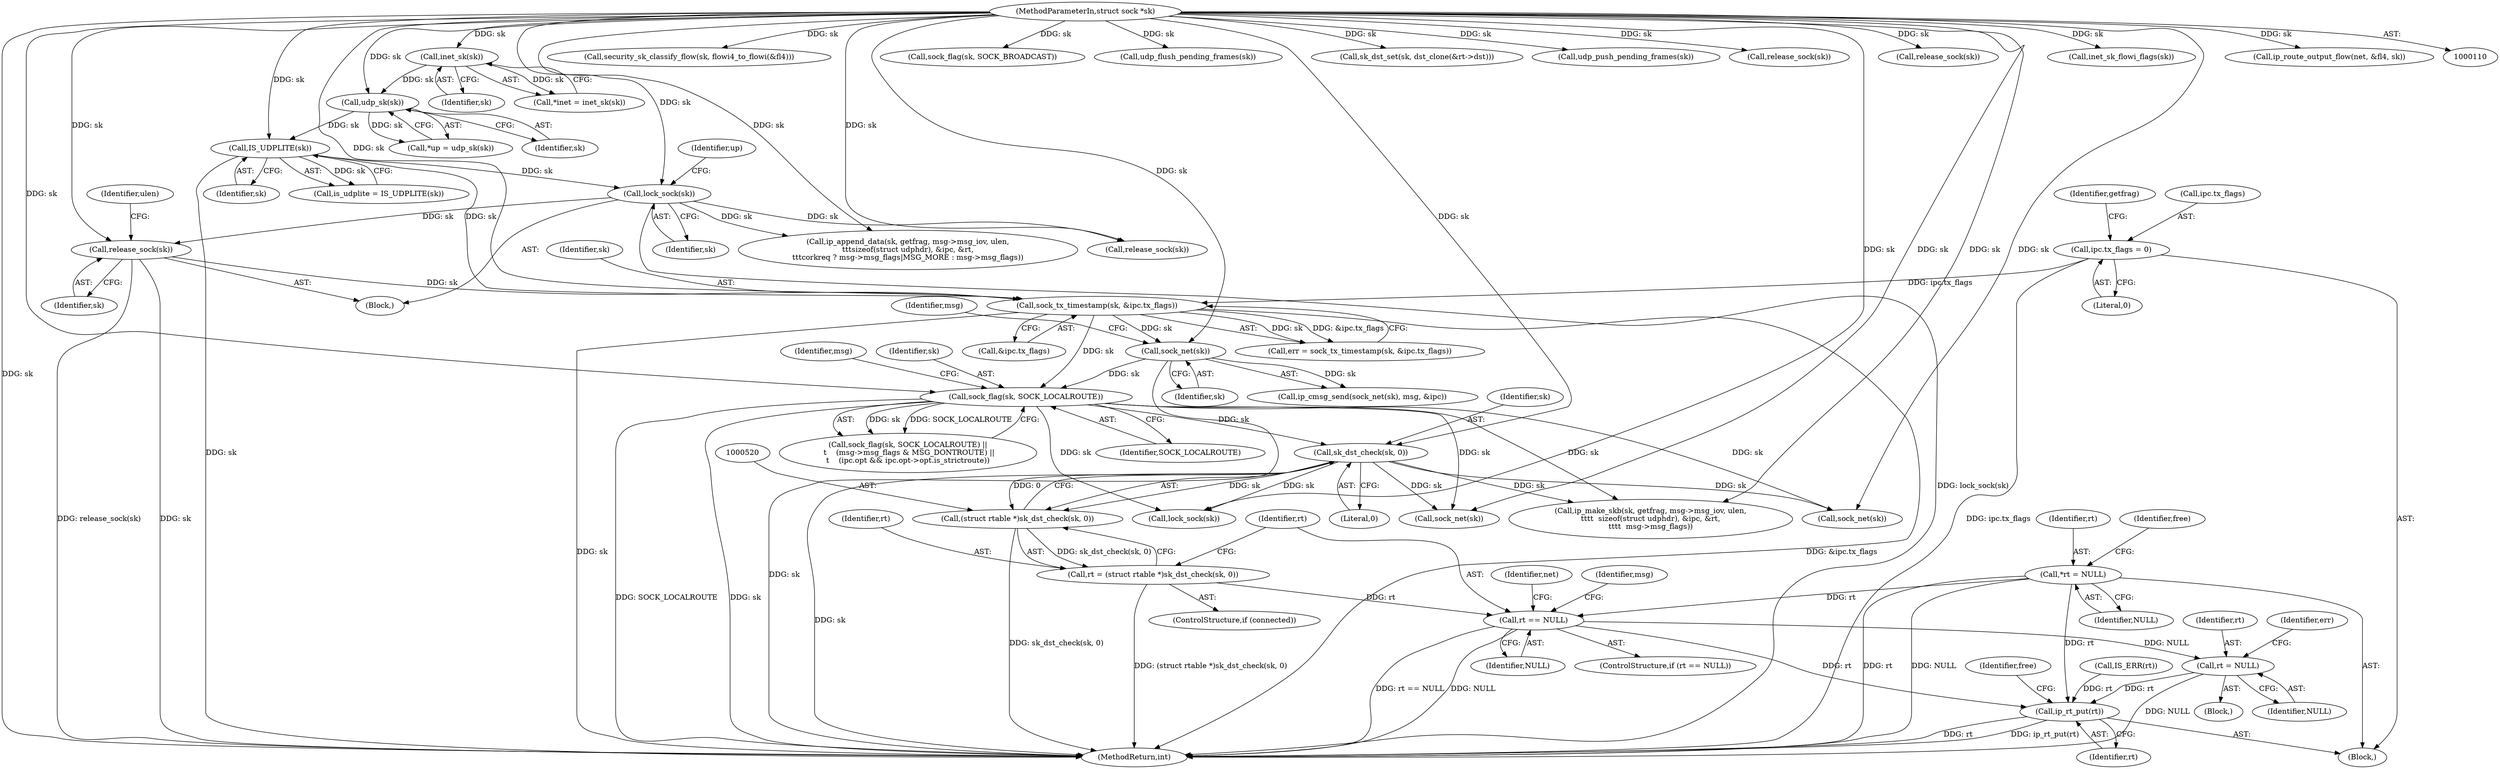 digraph "0_linux_f6d8bd051c391c1c0458a30b2a7abcd939329259_32@pointer" {
"1000579" [label="(Call,rt = NULL)"];
"1000525" [label="(Call,rt == NULL)"];
"1000133" [label="(Call,*rt = NULL)"];
"1000517" [label="(Call,rt = (struct rtable *)sk_dst_check(sk, 0))"];
"1000519" [label="(Call,(struct rtable *)sk_dst_check(sk, 0))"];
"1000521" [label="(Call,sk_dst_check(sk, 0))"];
"1000461" [label="(Call,sock_flag(sk, SOCK_LOCALROUTE))"];
"1000352" [label="(Call,sock_net(sk))"];
"1000334" [label="(Call,sock_tx_timestamp(sk, &ipc.tx_flags))"];
"1000153" [label="(Call,IS_UDPLITE(sk))"];
"1000124" [label="(Call,udp_sk(sk))"];
"1000119" [label="(Call,inet_sk(sk))"];
"1000112" [label="(MethodParameterIn,struct sock *sk)"];
"1000229" [label="(Call,release_sock(sk))"];
"1000207" [label="(Call,lock_sock(sk))"];
"1000191" [label="(Call,ipc.tx_flags = 0)"];
"1000795" [label="(Call,ip_rt_put(rt))"];
"1000572" [label="(Call,IS_ERR(rt))"];
"1000197" [label="(Identifier,getfrag)"];
"1000467" [label="(Identifier,msg)"];
"1000559" [label="(Call,security_sk_classify_flow(sk, flowi4_to_flowi(&fl4)))"];
"1000796" [label="(Identifier,rt)"];
"1000526" [label="(Identifier,rt)"];
"1000462" [label="(Identifier,sk)"];
"1000649" [label="(Call,ip_make_skb(sk, getfrag, msg->msg_iov, ulen,\n\t\t\t\t  sizeof(struct udphdr), &ipc, &rt,\n\t\t\t\t  msg->msg_flags))"];
"1000122" [label="(Call,*up = udp_sk(sk))"];
"1000798" [label="(Identifier,free)"];
"1000151" [label="(Call,is_udplite = IS_UDPLITE(sk))"];
"1000191" [label="(Call,ipc.tx_flags = 0)"];
"1000334" [label="(Call,sock_tx_timestamp(sk, &ipc.tx_flags))"];
"1000335" [label="(Identifier,sk)"];
"1000522" [label="(Identifier,sk)"];
"1000232" [label="(Identifier,ulen)"];
"1000584" [label="(Identifier,err)"];
"1000223" [label="(Call,release_sock(sk))"];
"1000603" [label="(Call,sock_flag(sk, SOCK_BROADCAST))"];
"1000212" [label="(Identifier,up)"];
"1000517" [label="(Call,rt = (struct rtable *)sk_dst_check(sk, 0))"];
"1000332" [label="(Call,err = sock_tx_timestamp(sk, &ipc.tx_flags))"];
"1000206" [label="(Block,)"];
"1000518" [label="(Identifier,rt)"];
"1000117" [label="(Call,*inet = inet_sk(sk))"];
"1000769" [label="(Call,udp_flush_pending_frames(sk))"];
"1000527" [label="(Identifier,NULL)"];
"1000120" [label="(Identifier,sk)"];
"1000574" [label="(Block,)"];
"1000519" [label="(Call,(struct rtable *)sk_dst_check(sk, 0))"];
"1000353" [label="(Identifier,sk)"];
"1000119" [label="(Call,inet_sk(sk))"];
"1000824" [label="(Call,sock_net(sk))"];
"1000138" [label="(Identifier,free)"];
"1000135" [label="(Identifier,NULL)"];
"1000351" [label="(Call,ip_cmsg_send(sock_net(sk), msg, &ipc))"];
"1000354" [label="(Identifier,msg)"];
"1000609" [label="(Call,sk_dst_set(sk, dst_clone(&rt->dst)))"];
"1000777" [label="(Call,udp_push_pending_frames(sk))"];
"1000792" [label="(Call,release_sock(sk))"];
"1000795" [label="(Call,ip_rt_put(rt))"];
"1000460" [label="(Call,sock_flag(sk, SOCK_LOCALROUTE) ||\n \t    (msg->msg_flags & MSG_DONTROUTE) ||\n\t    (ipc.opt && ipc.opt->opt.is_strictroute))"];
"1000124" [label="(Call,udp_sk(sk))"];
"1000744" [label="(Call,ip_append_data(sk, getfrag, msg->msg_iov, ulen,\n\t\t\tsizeof(struct udphdr), &ipc, &rt,\n\t\t\tcorkreq ? msg->msg_flags|MSG_MORE : msg->msg_flags))"];
"1000153" [label="(Call,IS_UDPLITE(sk))"];
"1000133" [label="(Call,*rt = NULL)"];
"1000229" [label="(Call,release_sock(sk))"];
"1000230" [label="(Identifier,sk)"];
"1000207" [label="(Call,lock_sock(sk))"];
"1000461" [label="(Call,sock_flag(sk, SOCK_LOCALROUTE))"];
"1000125" [label="(Identifier,sk)"];
"1000690" [label="(Call,release_sock(sk))"];
"1000532" [label="(Identifier,net)"];
"1000112" [label="(MethodParameterIn,struct sock *sk)"];
"1000580" [label="(Identifier,rt)"];
"1000850" [label="(MethodReturn,int)"];
"1000619" [label="(Identifier,msg)"];
"1000195" [label="(Literal,0)"];
"1000115" [label="(Block,)"];
"1000525" [label="(Call,rt == NULL)"];
"1000533" [label="(Call,sock_net(sk))"];
"1000154" [label="(Identifier,sk)"];
"1000521" [label="(Call,sk_dst_check(sk, 0))"];
"1000134" [label="(Identifier,rt)"];
"1000463" [label="(Identifier,SOCK_LOCALROUTE)"];
"1000550" [label="(Call,inet_sk_flowi_flags(sk))"];
"1000682" [label="(Call,lock_sock(sk))"];
"1000192" [label="(Call,ipc.tx_flags)"];
"1000524" [label="(ControlStructure,if (rt == NULL))"];
"1000566" [label="(Call,ip_route_output_flow(net, &fl4, sk))"];
"1000336" [label="(Call,&ipc.tx_flags)"];
"1000208" [label="(Identifier,sk)"];
"1000581" [label="(Identifier,NULL)"];
"1000352" [label="(Call,sock_net(sk))"];
"1000579" [label="(Call,rt = NULL)"];
"1000523" [label="(Literal,0)"];
"1000515" [label="(ControlStructure,if (connected))"];
"1000579" -> "1000574"  [label="AST: "];
"1000579" -> "1000581"  [label="CFG: "];
"1000580" -> "1000579"  [label="AST: "];
"1000581" -> "1000579"  [label="AST: "];
"1000584" -> "1000579"  [label="CFG: "];
"1000579" -> "1000850"  [label="DDG: NULL"];
"1000525" -> "1000579"  [label="DDG: NULL"];
"1000579" -> "1000795"  [label="DDG: rt"];
"1000525" -> "1000524"  [label="AST: "];
"1000525" -> "1000527"  [label="CFG: "];
"1000526" -> "1000525"  [label="AST: "];
"1000527" -> "1000525"  [label="AST: "];
"1000532" -> "1000525"  [label="CFG: "];
"1000619" -> "1000525"  [label="CFG: "];
"1000525" -> "1000850"  [label="DDG: rt == NULL"];
"1000525" -> "1000850"  [label="DDG: NULL"];
"1000133" -> "1000525"  [label="DDG: rt"];
"1000517" -> "1000525"  [label="DDG: rt"];
"1000525" -> "1000795"  [label="DDG: rt"];
"1000133" -> "1000115"  [label="AST: "];
"1000133" -> "1000135"  [label="CFG: "];
"1000134" -> "1000133"  [label="AST: "];
"1000135" -> "1000133"  [label="AST: "];
"1000138" -> "1000133"  [label="CFG: "];
"1000133" -> "1000850"  [label="DDG: rt"];
"1000133" -> "1000850"  [label="DDG: NULL"];
"1000133" -> "1000795"  [label="DDG: rt"];
"1000517" -> "1000515"  [label="AST: "];
"1000517" -> "1000519"  [label="CFG: "];
"1000518" -> "1000517"  [label="AST: "];
"1000519" -> "1000517"  [label="AST: "];
"1000526" -> "1000517"  [label="CFG: "];
"1000517" -> "1000850"  [label="DDG: (struct rtable *)sk_dst_check(sk, 0)"];
"1000519" -> "1000517"  [label="DDG: sk_dst_check(sk, 0)"];
"1000519" -> "1000521"  [label="CFG: "];
"1000520" -> "1000519"  [label="AST: "];
"1000521" -> "1000519"  [label="AST: "];
"1000519" -> "1000850"  [label="DDG: sk_dst_check(sk, 0)"];
"1000521" -> "1000519"  [label="DDG: sk"];
"1000521" -> "1000519"  [label="DDG: 0"];
"1000521" -> "1000523"  [label="CFG: "];
"1000522" -> "1000521"  [label="AST: "];
"1000523" -> "1000521"  [label="AST: "];
"1000521" -> "1000850"  [label="DDG: sk"];
"1000461" -> "1000521"  [label="DDG: sk"];
"1000112" -> "1000521"  [label="DDG: sk"];
"1000521" -> "1000533"  [label="DDG: sk"];
"1000521" -> "1000649"  [label="DDG: sk"];
"1000521" -> "1000682"  [label="DDG: sk"];
"1000521" -> "1000824"  [label="DDG: sk"];
"1000461" -> "1000460"  [label="AST: "];
"1000461" -> "1000463"  [label="CFG: "];
"1000462" -> "1000461"  [label="AST: "];
"1000463" -> "1000461"  [label="AST: "];
"1000467" -> "1000461"  [label="CFG: "];
"1000460" -> "1000461"  [label="CFG: "];
"1000461" -> "1000850"  [label="DDG: SOCK_LOCALROUTE"];
"1000461" -> "1000850"  [label="DDG: sk"];
"1000461" -> "1000460"  [label="DDG: sk"];
"1000461" -> "1000460"  [label="DDG: SOCK_LOCALROUTE"];
"1000352" -> "1000461"  [label="DDG: sk"];
"1000334" -> "1000461"  [label="DDG: sk"];
"1000112" -> "1000461"  [label="DDG: sk"];
"1000461" -> "1000533"  [label="DDG: sk"];
"1000461" -> "1000649"  [label="DDG: sk"];
"1000461" -> "1000682"  [label="DDG: sk"];
"1000461" -> "1000824"  [label="DDG: sk"];
"1000352" -> "1000351"  [label="AST: "];
"1000352" -> "1000353"  [label="CFG: "];
"1000353" -> "1000352"  [label="AST: "];
"1000354" -> "1000352"  [label="CFG: "];
"1000352" -> "1000850"  [label="DDG: sk"];
"1000352" -> "1000351"  [label="DDG: sk"];
"1000334" -> "1000352"  [label="DDG: sk"];
"1000112" -> "1000352"  [label="DDG: sk"];
"1000334" -> "1000332"  [label="AST: "];
"1000334" -> "1000336"  [label="CFG: "];
"1000335" -> "1000334"  [label="AST: "];
"1000336" -> "1000334"  [label="AST: "];
"1000332" -> "1000334"  [label="CFG: "];
"1000334" -> "1000850"  [label="DDG: &ipc.tx_flags"];
"1000334" -> "1000850"  [label="DDG: sk"];
"1000334" -> "1000332"  [label="DDG: sk"];
"1000334" -> "1000332"  [label="DDG: &ipc.tx_flags"];
"1000153" -> "1000334"  [label="DDG: sk"];
"1000229" -> "1000334"  [label="DDG: sk"];
"1000112" -> "1000334"  [label="DDG: sk"];
"1000191" -> "1000334"  [label="DDG: ipc.tx_flags"];
"1000153" -> "1000151"  [label="AST: "];
"1000153" -> "1000154"  [label="CFG: "];
"1000154" -> "1000153"  [label="AST: "];
"1000151" -> "1000153"  [label="CFG: "];
"1000153" -> "1000850"  [label="DDG: sk"];
"1000153" -> "1000151"  [label="DDG: sk"];
"1000124" -> "1000153"  [label="DDG: sk"];
"1000112" -> "1000153"  [label="DDG: sk"];
"1000153" -> "1000207"  [label="DDG: sk"];
"1000124" -> "1000122"  [label="AST: "];
"1000124" -> "1000125"  [label="CFG: "];
"1000125" -> "1000124"  [label="AST: "];
"1000122" -> "1000124"  [label="CFG: "];
"1000124" -> "1000122"  [label="DDG: sk"];
"1000119" -> "1000124"  [label="DDG: sk"];
"1000112" -> "1000124"  [label="DDG: sk"];
"1000119" -> "1000117"  [label="AST: "];
"1000119" -> "1000120"  [label="CFG: "];
"1000120" -> "1000119"  [label="AST: "];
"1000117" -> "1000119"  [label="CFG: "];
"1000119" -> "1000117"  [label="DDG: sk"];
"1000112" -> "1000119"  [label="DDG: sk"];
"1000112" -> "1000110"  [label="AST: "];
"1000112" -> "1000850"  [label="DDG: sk"];
"1000112" -> "1000207"  [label="DDG: sk"];
"1000112" -> "1000223"  [label="DDG: sk"];
"1000112" -> "1000229"  [label="DDG: sk"];
"1000112" -> "1000533"  [label="DDG: sk"];
"1000112" -> "1000550"  [label="DDG: sk"];
"1000112" -> "1000559"  [label="DDG: sk"];
"1000112" -> "1000566"  [label="DDG: sk"];
"1000112" -> "1000603"  [label="DDG: sk"];
"1000112" -> "1000609"  [label="DDG: sk"];
"1000112" -> "1000649"  [label="DDG: sk"];
"1000112" -> "1000682"  [label="DDG: sk"];
"1000112" -> "1000690"  [label="DDG: sk"];
"1000112" -> "1000744"  [label="DDG: sk"];
"1000112" -> "1000769"  [label="DDG: sk"];
"1000112" -> "1000777"  [label="DDG: sk"];
"1000112" -> "1000792"  [label="DDG: sk"];
"1000112" -> "1000824"  [label="DDG: sk"];
"1000229" -> "1000206"  [label="AST: "];
"1000229" -> "1000230"  [label="CFG: "];
"1000230" -> "1000229"  [label="AST: "];
"1000232" -> "1000229"  [label="CFG: "];
"1000229" -> "1000850"  [label="DDG: release_sock(sk)"];
"1000229" -> "1000850"  [label="DDG: sk"];
"1000207" -> "1000229"  [label="DDG: sk"];
"1000207" -> "1000206"  [label="AST: "];
"1000207" -> "1000208"  [label="CFG: "];
"1000208" -> "1000207"  [label="AST: "];
"1000212" -> "1000207"  [label="CFG: "];
"1000207" -> "1000850"  [label="DDG: lock_sock(sk)"];
"1000207" -> "1000223"  [label="DDG: sk"];
"1000207" -> "1000744"  [label="DDG: sk"];
"1000191" -> "1000115"  [label="AST: "];
"1000191" -> "1000195"  [label="CFG: "];
"1000192" -> "1000191"  [label="AST: "];
"1000195" -> "1000191"  [label="AST: "];
"1000197" -> "1000191"  [label="CFG: "];
"1000191" -> "1000850"  [label="DDG: ipc.tx_flags"];
"1000795" -> "1000115"  [label="AST: "];
"1000795" -> "1000796"  [label="CFG: "];
"1000796" -> "1000795"  [label="AST: "];
"1000798" -> "1000795"  [label="CFG: "];
"1000795" -> "1000850"  [label="DDG: rt"];
"1000795" -> "1000850"  [label="DDG: ip_rt_put(rt)"];
"1000572" -> "1000795"  [label="DDG: rt"];
}
